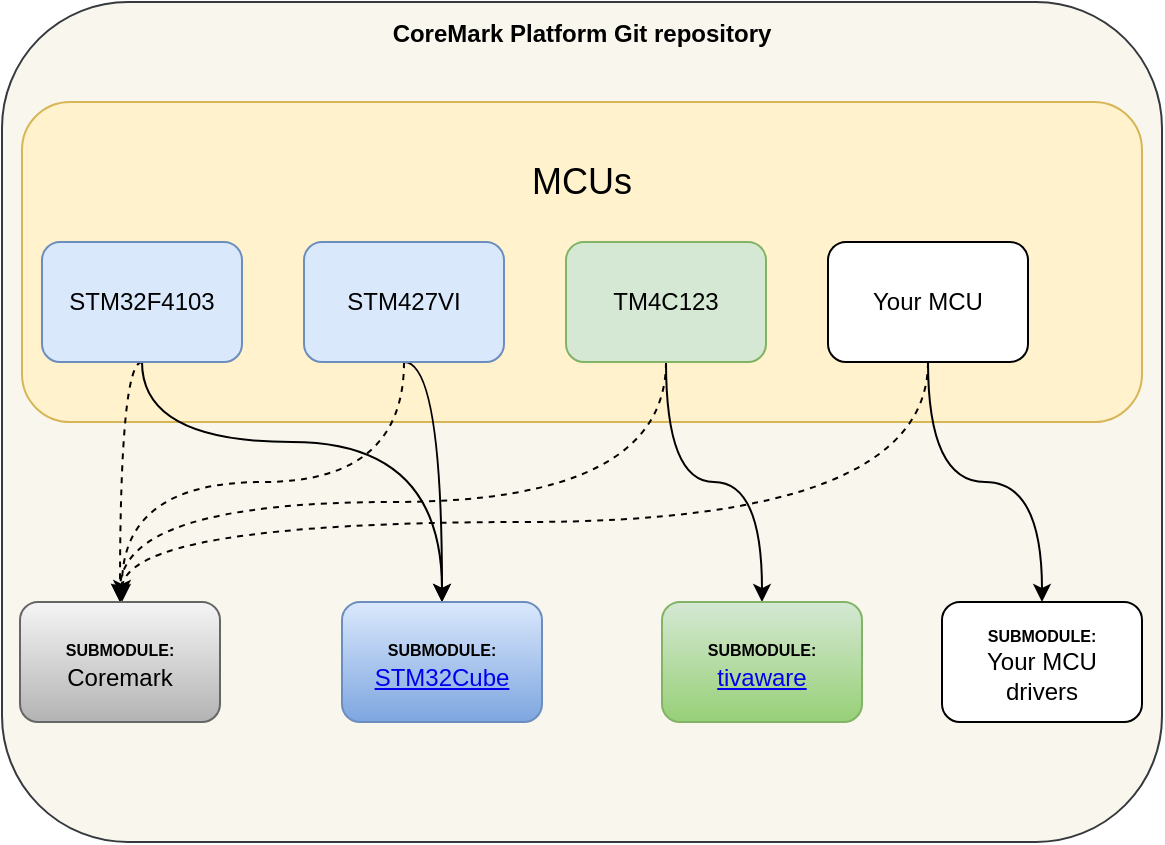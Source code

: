 <mxfile version="11.2.2" type="github" pages="1"><diagram id="XP19j0qIFsOpcgsO6sIp" name="Page-1"><mxGraphModel dx="1422" dy="770" grid="1" gridSize="10" guides="1" tooltips="1" connect="1" arrows="1" fold="1" page="1" pageScale="1" pageWidth="850" pageHeight="1100" math="0" shadow="0"><root><mxCell id="0"/><mxCell id="1" parent="0"/><mxCell id="D0lRXfGXJJkSgSxbdFul-2" value="&lt;b&gt;CoreMark Platform Git repository&lt;br&gt;&lt;/b&gt;&lt;br&gt;&lt;br&gt;&lt;br&gt;&lt;br&gt;&lt;br&gt;&lt;br&gt;&lt;br&gt;&lt;br&gt;&lt;br&gt;&lt;br&gt;&lt;br&gt;&lt;br&gt;&lt;br&gt;&lt;br&gt;&lt;br&gt;&lt;br&gt;&lt;br&gt;&lt;br&gt;&lt;br&gt;&lt;br&gt;&lt;br&gt;&lt;br&gt;&lt;br&gt;&lt;br&gt;&lt;br&gt;&lt;br&gt;&lt;br&gt;" style="rounded=1;whiteSpace=wrap;html=1;fillColor=#f9f7ed;strokeColor=#36393d;" parent="1" vertex="1"><mxGeometry x="190" y="80" width="580" height="420" as="geometry"/></mxCell><mxCell id="JXGCoC6uQjXGqeP81v-t-1" value="&lt;font style=&quot;font-size: 18px&quot;&gt;MCUs&lt;br&gt;&lt;br&gt;&lt;br&gt;&lt;br&gt;&lt;/font&gt;&lt;br&gt;" style="rounded=1;whiteSpace=wrap;html=1;fillColor=#fff2cc;strokeColor=#d6b656;" parent="1" vertex="1"><mxGeometry x="200" y="130" width="560" height="160" as="geometry"/></mxCell><mxCell id="JXGCoC6uQjXGqeP81v-t-9" style="edgeStyle=orthogonalEdgeStyle;rounded=0;orthogonalLoop=1;jettySize=auto;html=1;exitX=0.5;exitY=1;exitDx=0;exitDy=0;entryX=0.5;entryY=0;entryDx=0;entryDy=0;curved=1;dashed=1;" parent="1" source="JXGCoC6uQjXGqeP81v-t-2" target="JXGCoC6uQjXGqeP81v-t-6" edge="1"><mxGeometry relative="1" as="geometry"><Array as="points"><mxPoint x="249" y="260"/></Array></mxGeometry></mxCell><mxCell id="JXGCoC6uQjXGqeP81v-t-13" style="edgeStyle=orthogonalEdgeStyle;rounded=0;orthogonalLoop=1;jettySize=auto;html=1;jumpStyle=arc;curved=1;" parent="1" source="JXGCoC6uQjXGqeP81v-t-2" target="JXGCoC6uQjXGqeP81v-t-7" edge="1"><mxGeometry relative="1" as="geometry"><Array as="points"><mxPoint x="260" y="300"/><mxPoint x="410" y="300"/></Array></mxGeometry></mxCell><mxCell id="JXGCoC6uQjXGqeP81v-t-2" value="STM32F4103" style="rounded=1;whiteSpace=wrap;html=1;fillColor=#dae8fc;strokeColor=#6c8ebf;" parent="1" vertex="1"><mxGeometry x="210" y="200" width="100" height="60" as="geometry"/></mxCell><mxCell id="JXGCoC6uQjXGqeP81v-t-10" style="edgeStyle=orthogonalEdgeStyle;rounded=0;orthogonalLoop=1;jettySize=auto;html=1;curved=1;strokeColor=#000000;dashed=1;" parent="1" source="JXGCoC6uQjXGqeP81v-t-3" edge="1"><mxGeometry relative="1" as="geometry"><mxPoint x="250" y="378" as="targetPoint"/><Array as="points"><mxPoint x="391" y="320"/><mxPoint x="250" y="320"/></Array></mxGeometry></mxCell><mxCell id="JXGCoC6uQjXGqeP81v-t-14" style="edgeStyle=orthogonalEdgeStyle;rounded=0;orthogonalLoop=1;jettySize=auto;html=1;curved=1;exitX=0.5;exitY=1;exitDx=0;exitDy=0;" parent="1" source="JXGCoC6uQjXGqeP81v-t-3" edge="1"><mxGeometry relative="1" as="geometry"><mxPoint x="410" y="380" as="targetPoint"/><Array as="points"><mxPoint x="410" y="260"/></Array></mxGeometry></mxCell><mxCell id="JXGCoC6uQjXGqeP81v-t-3" value="STM427VI" style="rounded=1;whiteSpace=wrap;html=1;fillColor=#dae8fc;strokeColor=#6c8ebf;" parent="1" vertex="1"><mxGeometry x="341" y="200" width="100" height="60" as="geometry"/></mxCell><mxCell id="JXGCoC6uQjXGqeP81v-t-15" style="edgeStyle=orthogonalEdgeStyle;rounded=0;orthogonalLoop=1;jettySize=auto;html=1;entryX=0.5;entryY=0;entryDx=0;entryDy=0;curved=1;" parent="1" source="JXGCoC6uQjXGqeP81v-t-4" target="JXGCoC6uQjXGqeP81v-t-8" edge="1"><mxGeometry relative="1" as="geometry"><Array as="points"><mxPoint x="522" y="320"/><mxPoint x="570" y="320"/></Array></mxGeometry></mxCell><mxCell id="KeTU1EJXv2LfClHBZoZW-1" style="edgeStyle=orthogonalEdgeStyle;rounded=0;orthogonalLoop=1;jettySize=auto;html=1;entryX=0.5;entryY=0;entryDx=0;entryDy=0;curved=1;dashed=1;" parent="1" source="JXGCoC6uQjXGqeP81v-t-4" target="JXGCoC6uQjXGqeP81v-t-6" edge="1"><mxGeometry relative="1" as="geometry"><Array as="points"><mxPoint x="522" y="330"/><mxPoint x="249" y="330"/></Array></mxGeometry></mxCell><mxCell id="JXGCoC6uQjXGqeP81v-t-4" value="TM4C123" style="rounded=1;whiteSpace=wrap;html=1;fillColor=#d5e8d4;strokeColor=#82b366;" parent="1" vertex="1"><mxGeometry x="472" y="200" width="100" height="60" as="geometry"/></mxCell><mxCell id="JXGCoC6uQjXGqeP81v-t-12" style="edgeStyle=orthogonalEdgeStyle;rounded=0;orthogonalLoop=1;jettySize=auto;html=1;jumpStyle=arc;curved=1;dashed=1;" parent="1" source="JXGCoC6uQjXGqeP81v-t-5" target="JXGCoC6uQjXGqeP81v-t-6" edge="1"><mxGeometry relative="1" as="geometry"><Array as="points"><mxPoint x="653" y="340"/><mxPoint x="250" y="340"/></Array></mxGeometry></mxCell><mxCell id="JXGCoC6uQjXGqeP81v-t-18" style="edgeStyle=orthogonalEdgeStyle;curved=1;rounded=0;jumpStyle=arc;orthogonalLoop=1;jettySize=auto;html=1;" parent="1" source="JXGCoC6uQjXGqeP81v-t-5" target="JXGCoC6uQjXGqeP81v-t-17" edge="1"><mxGeometry relative="1" as="geometry"/></mxCell><mxCell id="JXGCoC6uQjXGqeP81v-t-5" value="Your MCU" style="rounded=1;whiteSpace=wrap;html=1;" parent="1" vertex="1"><mxGeometry x="603" y="200" width="100" height="60" as="geometry"/></mxCell><mxCell id="JXGCoC6uQjXGqeP81v-t-6" value="&lt;font style=&quot;font-size: 8px&quot;&gt;&lt;b&gt;&lt;font style=&quot;font-size: 8px&quot;&gt;SUBMODULE&lt;/font&gt;:&lt;br&gt;&lt;/b&gt;&lt;/font&gt;Coremark&lt;br&gt;" style="rounded=1;whiteSpace=wrap;html=1;gradientColor=#b3b3b3;fillColor=#f5f5f5;strokeColor=#666666;" parent="1" vertex="1"><mxGeometry x="199" y="380" width="100" height="60" as="geometry"/></mxCell><mxCell id="JXGCoC6uQjXGqeP81v-t-7" value="&lt;b&gt;&lt;font style=&quot;font-size: 8px&quot;&gt;SUBMODULE&lt;/font&gt;&lt;span style=&quot;font-size: 8px&quot;&gt;:&lt;/span&gt;&lt;br style=&quot;font-size: 8px&quot;&gt;&lt;/b&gt;&lt;font color=&quot;#000000&quot;&gt;&lt;a href=&quot;https://github.com/STM32-base/STM32-base-STM32Cube/tree/94760a7b77e0d9b9df20da6967aec5239387f643&quot;&gt;STM32Cube&lt;/a&gt;&lt;/font&gt;" style="rounded=1;whiteSpace=wrap;html=1;fillColor=#dae8fc;strokeColor=#6c8ebf;gradientColor=#7ea6e0;" parent="1" vertex="1"><mxGeometry x="360" y="380" width="100" height="60" as="geometry"/></mxCell><mxCell id="JXGCoC6uQjXGqeP81v-t-8" value="&lt;b&gt;&lt;font style=&quot;font-size: 8px&quot;&gt;SUBMODULE&lt;/font&gt;&lt;span style=&quot;font-size: 8px&quot;&gt;:&lt;/span&gt;&lt;br style=&quot;font-size: 8px&quot;&gt;&lt;/b&gt;&lt;font color=&quot;#000000&quot;&gt;&lt;a href=&quot;https://github.com/Igor-Misic/TivaWare_C_Series_Driverlib/tree/56725ef246ca2bf524a69f5f2167c1b286492828&quot;&gt;tivaware&lt;/a&gt;&lt;/font&gt;" style="rounded=1;whiteSpace=wrap;html=1;gradientColor=#97d077;fillColor=#d5e8d4;strokeColor=#82b366;" parent="1" vertex="1"><mxGeometry x="520" y="380" width="100" height="60" as="geometry"/></mxCell><mxCell id="JXGCoC6uQjXGqeP81v-t-17" value="&lt;b&gt;&lt;font style=&quot;font-size: 8px&quot;&gt;SUBMODULE&lt;/font&gt;&lt;span style=&quot;font-size: 8px&quot;&gt;:&lt;/span&gt;&lt;br style=&quot;font-size: 8px&quot;&gt;&lt;/b&gt;Your MCU&lt;br&gt;drivers" style="rounded=1;whiteSpace=wrap;html=1;" parent="1" vertex="1"><mxGeometry x="660" y="380" width="100" height="60" as="geometry"/></mxCell></root></mxGraphModel></diagram></mxfile>